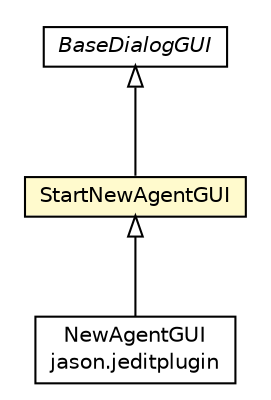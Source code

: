 #!/usr/local/bin/dot
#
# Class diagram 
# Generated by UMLGraph version R5_6_6-1-g9240c4 (http://www.umlgraph.org/)
#

digraph G {
	edge [fontname="Helvetica",fontsize=10,labelfontname="Helvetica",labelfontsize=10];
	node [fontname="Helvetica",fontsize=10,shape=plaintext];
	nodesep=0.25;
	ranksep=0.5;
	// jason.infra.centralised.StartNewAgentGUI
	c43812 [label=<<table title="jason.infra.centralised.StartNewAgentGUI" border="0" cellborder="1" cellspacing="0" cellpadding="2" port="p" bgcolor="lemonChiffon" href="./StartNewAgentGUI.html">
		<tr><td><table border="0" cellspacing="0" cellpadding="1">
<tr><td align="center" balign="center"> StartNewAgentGUI </td></tr>
		</table></td></tr>
		</table>>, URL="./StartNewAgentGUI.html", fontname="Helvetica", fontcolor="black", fontsize=10.0];
	// jason.infra.centralised.BaseDialogGUI
	c43823 [label=<<table title="jason.infra.centralised.BaseDialogGUI" border="0" cellborder="1" cellspacing="0" cellpadding="2" port="p" href="./BaseDialogGUI.html">
		<tr><td><table border="0" cellspacing="0" cellpadding="1">
<tr><td align="center" balign="center"><font face="Helvetica-Oblique"> BaseDialogGUI </font></td></tr>
		</table></td></tr>
		</table>>, URL="./BaseDialogGUI.html", fontname="Helvetica", fontcolor="black", fontsize=10.0];
	// jason.jeditplugin.NewAgentGUI
	c43838 [label=<<table title="jason.jeditplugin.NewAgentGUI" border="0" cellborder="1" cellspacing="0" cellpadding="2" port="p" href="../../jeditplugin/NewAgentGUI.html">
		<tr><td><table border="0" cellspacing="0" cellpadding="1">
<tr><td align="center" balign="center"> NewAgentGUI </td></tr>
<tr><td align="center" balign="center"> jason.jeditplugin </td></tr>
		</table></td></tr>
		</table>>, URL="../../jeditplugin/NewAgentGUI.html", fontname="Helvetica", fontcolor="black", fontsize=10.0];
	//jason.infra.centralised.StartNewAgentGUI extends jason.infra.centralised.BaseDialogGUI
	c43823:p -> c43812:p [dir=back,arrowtail=empty];
	//jason.jeditplugin.NewAgentGUI extends jason.infra.centralised.StartNewAgentGUI
	c43812:p -> c43838:p [dir=back,arrowtail=empty];
}

